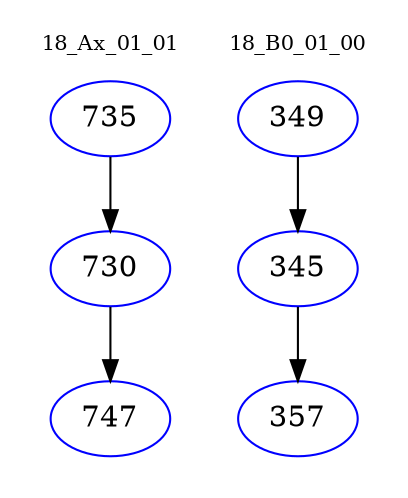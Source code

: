 digraph{
subgraph cluster_0 {
color = white
label = "18_Ax_01_01";
fontsize=10;
T0_735 [label="735", color="blue"]
T0_735 -> T0_730 [color="black"]
T0_730 [label="730", color="blue"]
T0_730 -> T0_747 [color="black"]
T0_747 [label="747", color="blue"]
}
subgraph cluster_1 {
color = white
label = "18_B0_01_00";
fontsize=10;
T1_349 [label="349", color="blue"]
T1_349 -> T1_345 [color="black"]
T1_345 [label="345", color="blue"]
T1_345 -> T1_357 [color="black"]
T1_357 [label="357", color="blue"]
}
}
